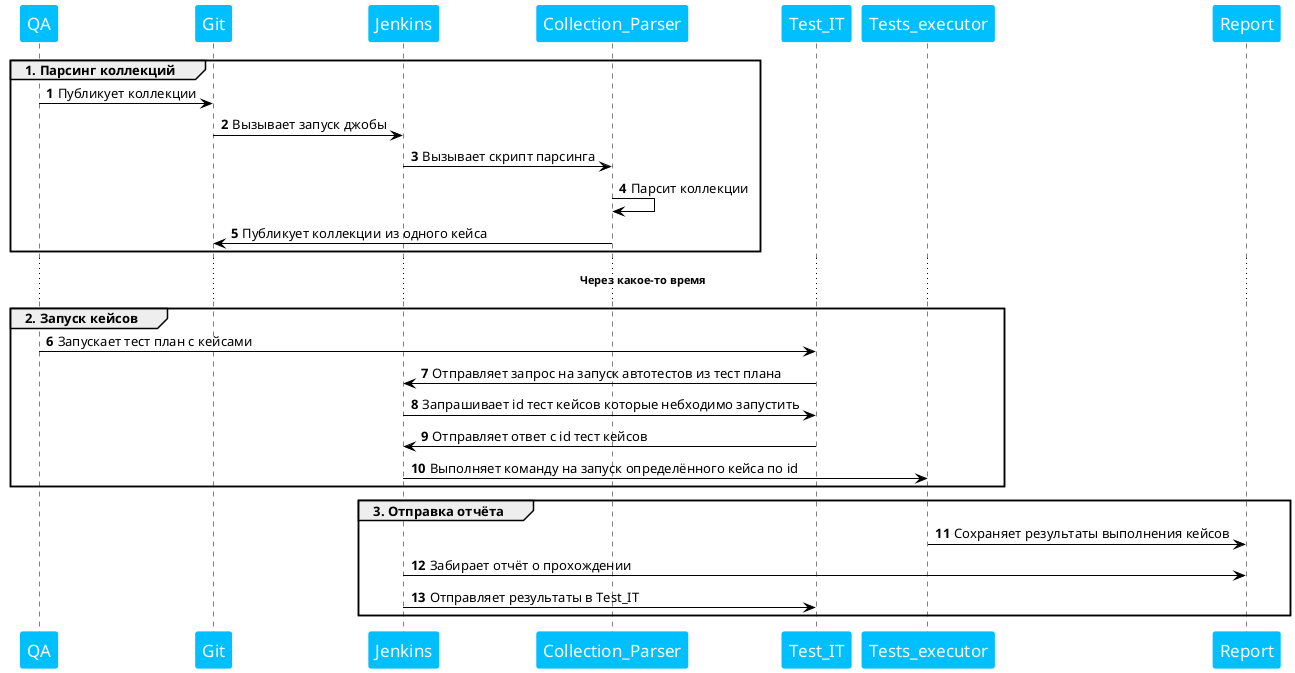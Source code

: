 @startuml
'https://plantuml.com/sequence-diagram

skinparam sequence {
ArrowColor black
ActorBorderColor DeepSkyBlue
ArrowFontName Tahoma

LifeLineBorderColor black
LifeLineBackgroundColor #ffffff

ParticipantBorderColor DeepSkyBlue
ParticipantBackgroundColor DeepSkyBlue
ParticipantFontName Tahoma
ParticipantFontSize 17
ParticipantFontColor #ffffff

}

autonumber
group 1. Парсинг коллекций
QA -> Git: Публикует коллекции
Git -> Jenkins: Вызывает запуск джобы
Jenkins -> Collection_Parser: Вызывает скрипт парсинга
Collection_Parser -> Collection_Parser : Парсит коллекции
Collection_Parser->Git: Публикует коллекции из одного кейса
end
... **Через какое-то время** ...
group 2. Запуск кейсов
QA-> Test_IT: Запускает тест план с кейсами
Test_IT -> Jenkins: Отправляет запрос на запуск автотестов из тест плана
Jenkins -> Test_IT: Запрашивает id тест кейсов которые небходимо запустить
Test_IT -> Jenkins: Отправляет ответ с id тест кейсов
Jenkins -> Tests_executor: Выполняет команду на запуск определённого кейса по id
end
group 3. Отправка отчёта
Tests_executor -> Report: Сохраняет результаты выполнения кейсов
Jenkins -> Report : Забирает отчёт о прохождении
Jenkins -> Test_IT: Отправляет результаты в Test_IT
end
@enduml